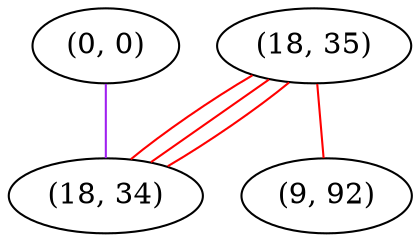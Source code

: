graph "" {
"(0, 0)";
"(18, 35)";
"(9, 92)";
"(18, 34)";
"(0, 0)" -- "(18, 34)"  [color=purple, key=0, weight=4];
"(18, 35)" -- "(9, 92)"  [color=red, key=0, weight=1];
"(18, 35)" -- "(18, 34)"  [color=red, key=0, weight=1];
"(18, 35)" -- "(18, 34)"  [color=red, key=1, weight=1];
"(18, 35)" -- "(18, 34)"  [color=red, key=2, weight=1];
}
